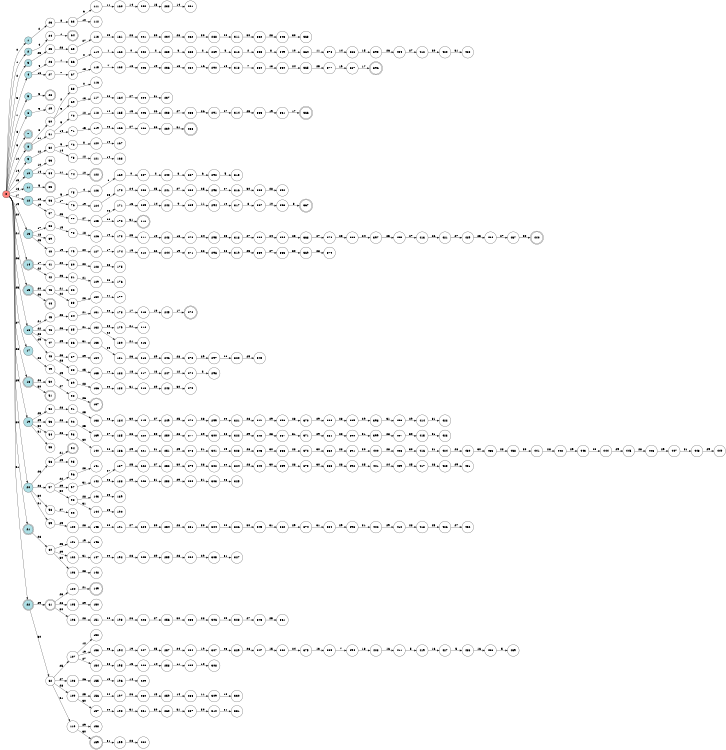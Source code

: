 digraph APTA {
__start0 [label="" shape="none"];

rankdir=LR;
size="8,5";

s0 [style="filled", color="black", fillcolor="#ff817b" shape="circle", label="0"];
s1 [style="filled", color="black", fillcolor="powderblue" shape="circle", label="1"];
s2 [style="filled", color="black", fillcolor="powderblue" shape="circle", label="2"];
s3 [style="filled", color="black", fillcolor="powderblue" shape="circle", label="3"];
s4 [style="filled", color="black", fillcolor="powderblue" shape="circle", label="4"];
s5 [style="filled", color="black", fillcolor="powderblue" shape="circle", label="5"];
s6 [style="filled", color="black", fillcolor="powderblue" shape="circle", label="6"];
s7 [style="rounded,filled", color="black", fillcolor="powderblue" shape="doublecircle", label="7"];
s8 [style="rounded,filled", color="black", fillcolor="powderblue" shape="doublecircle", label="8"];
s9 [style="filled", color="black", fillcolor="powderblue" shape="circle", label="9"];
s10 [style="filled", color="black", fillcolor="powderblue" shape="circle", label="10"];
s11 [style="filled", color="black", fillcolor="powderblue" shape="circle", label="11"];
s12 [style="filled", color="black", fillcolor="powderblue" shape="circle", label="12"];
s13 [style="filled", color="black", fillcolor="powderblue" shape="circle", label="13"];
s14 [style="rounded,filled", color="black", fillcolor="powderblue" shape="doublecircle", label="14"];
s15 [style="rounded,filled", color="black", fillcolor="powderblue" shape="doublecircle", label="15"];
s16 [style="filled", color="black", fillcolor="powderblue" shape="circle", label="16"];
s17 [style="filled", color="black", fillcolor="powderblue" shape="circle", label="17"];
s18 [style="rounded,filled", color="black", fillcolor="powderblue" shape="doublecircle", label="18"];
s19 [style="filled", color="black", fillcolor="powderblue" shape="circle", label="19"];
s20 [style="filled", color="black", fillcolor="powderblue" shape="circle", label="20"];
s21 [style="rounded,filled", color="black", fillcolor="powderblue" shape="doublecircle", label="21"];
s22 [style="rounded,filled", color="black", fillcolor="powderblue" shape="doublecircle", label="22"];
s23 [style="filled", color="black", fillcolor="white" shape="circle", label="23"];
s24 [style="filled", color="black", fillcolor="white" shape="circle", label="24"];
s25 [style="filled", color="black", fillcolor="white" shape="circle", label="25"];
s26 [style="filled", color="black", fillcolor="white" shape="circle", label="26"];
s27 [style="filled", color="black", fillcolor="white" shape="circle", label="27"];
s28 [style="rounded,filled", color="black", fillcolor="white" shape="doublecircle", label="28"];
s29 [style="filled", color="black", fillcolor="white" shape="circle", label="29"];
s30 [style="filled", color="black", fillcolor="white" shape="circle", label="30"];
s31 [style="filled", color="black", fillcolor="white" shape="circle", label="31"];
s32 [style="filled", color="black", fillcolor="white" shape="circle", label="32"];
s33 [style="filled", color="black", fillcolor="white" shape="circle", label="33"];
s34 [style="filled", color="black", fillcolor="white" shape="circle", label="34"];
s35 [style="rounded,filled", color="black", fillcolor="white" shape="doublecircle", label="35"];
s36 [style="filled", color="black", fillcolor="white" shape="circle", label="36"];
s37 [style="filled", color="black", fillcolor="white" shape="circle", label="37"];
s38 [style="filled", color="black", fillcolor="white" shape="circle", label="38"];
s39 [style="filled", color="black", fillcolor="white" shape="circle", label="39"];
s40 [style="filled", color="black", fillcolor="white" shape="circle", label="40"];
s41 [style="filled", color="black", fillcolor="white" shape="circle", label="41"];
s42 [style="filled", color="black", fillcolor="white" shape="circle", label="42"];
s43 [style="filled", color="black", fillcolor="white" shape="circle", label="43"];
s44 [style="rounded,filled", color="black", fillcolor="white" shape="doublecircle", label="44"];
s45 [style="filled", color="black", fillcolor="white" shape="circle", label="45"];
s46 [style="filled", color="black", fillcolor="white" shape="circle", label="46"];
s47 [style="filled", color="black", fillcolor="white" shape="circle", label="47"];
s48 [style="filled", color="black", fillcolor="white" shape="circle", label="48"];
s49 [style="filled", color="black", fillcolor="white" shape="circle", label="49"];
s50 [style="filled", color="black", fillcolor="white" shape="circle", label="50"];
s51 [style="rounded,filled", color="black", fillcolor="white" shape="doublecircle", label="51"];
s52 [style="filled", color="black", fillcolor="white" shape="circle", label="52"];
s53 [style="filled", color="black", fillcolor="white" shape="circle", label="53"];
s54 [style="filled", color="black", fillcolor="white" shape="circle", label="54"];
s55 [style="filled", color="black", fillcolor="white" shape="circle", label="55"];
s56 [style="filled", color="black", fillcolor="white" shape="circle", label="56"];
s57 [style="filled", color="black", fillcolor="white" shape="circle", label="57"];
s58 [style="filled", color="black", fillcolor="white" shape="circle", label="58"];
s59 [style="filled", color="black", fillcolor="white" shape="circle", label="59"];
s60 [style="filled", color="black", fillcolor="white" shape="circle", label="60"];
s61 [style="rounded,filled", color="black", fillcolor="white" shape="doublecircle", label="61"];
s62 [style="filled", color="black", fillcolor="white" shape="circle", label="62"];
s63 [style="filled", color="black", fillcolor="white" shape="circle", label="63"];
s64 [style="rounded,filled", color="black", fillcolor="white" shape="doublecircle", label="64"];
s65 [style="filled", color="black", fillcolor="white" shape="circle", label="65"];
s66 [style="filled", color="black", fillcolor="white" shape="circle", label="66"];
s67 [style="filled", color="black", fillcolor="white" shape="circle", label="67"];
s68 [style="filled", color="black", fillcolor="white" shape="circle", label="68"];
s69 [style="filled", color="black", fillcolor="white" shape="circle", label="69"];
s70 [style="filled", color="black", fillcolor="white" shape="circle", label="70"];
s71 [style="filled", color="black", fillcolor="white" shape="circle", label="71"];
s72 [style="filled", color="black", fillcolor="white" shape="circle", label="72"];
s73 [style="filled", color="black", fillcolor="white" shape="circle", label="73"];
s74 [style="filled", color="black", fillcolor="white" shape="circle", label="74"];
s75 [style="filled", color="black", fillcolor="white" shape="circle", label="75"];
s76 [style="filled", color="black", fillcolor="white" shape="circle", label="76"];
s77 [style="filled", color="black", fillcolor="white" shape="circle", label="77"];
s78 [style="filled", color="black", fillcolor="white" shape="circle", label="78"];
s79 [style="filled", color="black", fillcolor="white" shape="circle", label="79"];
s80 [style="filled", color="black", fillcolor="white" shape="circle", label="80"];
s81 [style="filled", color="black", fillcolor="white" shape="circle", label="81"];
s82 [style="filled", color="black", fillcolor="white" shape="circle", label="82"];
s83 [style="filled", color="black", fillcolor="white" shape="circle", label="83"];
s84 [style="filled", color="black", fillcolor="white" shape="circle", label="84"];
s85 [style="filled", color="black", fillcolor="white" shape="circle", label="85"];
s86 [style="filled", color="black", fillcolor="white" shape="circle", label="86"];
s87 [style="filled", color="black", fillcolor="white" shape="circle", label="87"];
s88 [style="filled", color="black", fillcolor="white" shape="circle", label="88"];
s89 [style="filled", color="black", fillcolor="white" shape="circle", label="89"];
s90 [style="filled", color="black", fillcolor="white" shape="circle", label="90"];
s91 [style="filled", color="black", fillcolor="white" shape="circle", label="91"];
s92 [style="filled", color="black", fillcolor="white" shape="circle", label="92"];
s93 [style="filled", color="black", fillcolor="white" shape="circle", label="93"];
s94 [style="rounded,filled", color="black", fillcolor="white" shape="doublecircle", label="94"];
s95 [style="filled", color="black", fillcolor="white" shape="circle", label="95"];
s96 [style="filled", color="black", fillcolor="white" shape="circle", label="96"];
s97 [style="filled", color="black", fillcolor="white" shape="circle", label="97"];
s98 [style="filled", color="black", fillcolor="white" shape="circle", label="98"];
s99 [style="filled", color="black", fillcolor="white" shape="circle", label="99"];
s100 [style="filled", color="black", fillcolor="white" shape="circle", label="100"];
s101 [style="filled", color="black", fillcolor="white" shape="circle", label="101"];
s102 [style="filled", color="black", fillcolor="white" shape="circle", label="102"];
s103 [style="filled", color="black", fillcolor="white" shape="circle", label="103"];
s104 [style="filled", color="black", fillcolor="white" shape="circle", label="104"];
s105 [style="filled", color="black", fillcolor="white" shape="circle", label="105"];
s106 [style="filled", color="black", fillcolor="white" shape="circle", label="106"];
s107 [style="filled", color="black", fillcolor="white" shape="circle", label="107"];
s108 [style="filled", color="black", fillcolor="white" shape="circle", label="108"];
s109 [style="filled", color="black", fillcolor="white" shape="circle", label="109"];
s110 [style="filled", color="black", fillcolor="white" shape="circle", label="110"];
s111 [style="filled", color="black", fillcolor="white" shape="circle", label="111"];
s112 [style="filled", color="black", fillcolor="white" shape="circle", label="112"];
s113 [style="filled", color="black", fillcolor="white" shape="circle", label="113"];
s114 [style="filled", color="black", fillcolor="white" shape="circle", label="114"];
s115 [style="filled", color="black", fillcolor="white" shape="circle", label="115"];
s116 [style="filled", color="black", fillcolor="white" shape="circle", label="116"];
s117 [style="filled", color="black", fillcolor="white" shape="circle", label="117"];
s118 [style="filled", color="black", fillcolor="white" shape="circle", label="118"];
s119 [style="filled", color="black", fillcolor="white" shape="circle", label="119"];
s120 [style="filled", color="black", fillcolor="white" shape="circle", label="120"];
s121 [style="filled", color="black", fillcolor="white" shape="circle", label="121"];
s122 [style="rounded,filled", color="black", fillcolor="white" shape="doublecircle", label="122"];
s123 [style="filled", color="black", fillcolor="white" shape="circle", label="123"];
s124 [style="filled", color="black", fillcolor="white" shape="circle", label="124"];
s125 [style="filled", color="black", fillcolor="white" shape="circle", label="125"];
s126 [style="filled", color="black", fillcolor="white" shape="circle", label="126"];
s127 [style="filled", color="black", fillcolor="white" shape="circle", label="127"];
s128 [style="filled", color="black", fillcolor="white" shape="circle", label="128"];
s129 [style="filled", color="black", fillcolor="white" shape="circle", label="129"];
s130 [style="filled", color="black", fillcolor="white" shape="circle", label="130"];
s131 [style="filled", color="black", fillcolor="white" shape="circle", label="131"];
s132 [style="filled", color="black", fillcolor="white" shape="circle", label="132"];
s133 [style="filled", color="black", fillcolor="white" shape="circle", label="133"];
s134 [style="filled", color="black", fillcolor="white" shape="circle", label="134"];
s135 [style="filled", color="black", fillcolor="white" shape="circle", label="135"];
s136 [style="filled", color="black", fillcolor="white" shape="circle", label="136"];
s137 [style="rounded,filled", color="black", fillcolor="white" shape="doublecircle", label="137"];
s138 [style="filled", color="black", fillcolor="white" shape="circle", label="138"];
s139 [style="filled", color="black", fillcolor="white" shape="circle", label="139"];
s140 [style="filled", color="black", fillcolor="white" shape="circle", label="140"];
s141 [style="filled", color="black", fillcolor="white" shape="circle", label="141"];
s142 [style="filled", color="black", fillcolor="white" shape="circle", label="142"];
s143 [style="filled", color="black", fillcolor="white" shape="circle", label="143"];
s144 [style="filled", color="black", fillcolor="white" shape="circle", label="144"];
s145 [style="filled", color="black", fillcolor="white" shape="circle", label="145"];
s146 [style="filled", color="black", fillcolor="white" shape="circle", label="146"];
s147 [style="filled", color="black", fillcolor="white" shape="circle", label="147"];
s148 [style="filled", color="black", fillcolor="white" shape="circle", label="148"];
s149 [style="rounded,filled", color="black", fillcolor="white" shape="doublecircle", label="149"];
s150 [style="filled", color="black", fillcolor="white" shape="circle", label="150"];
s151 [style="filled", color="black", fillcolor="white" shape="circle", label="151"];
s152 [style="filled", color="black", fillcolor="white" shape="circle", label="152"];
s153 [style="filled", color="black", fillcolor="white" shape="circle", label="153"];
s154 [style="filled", color="black", fillcolor="white" shape="circle", label="154"];
s155 [style="filled", color="black", fillcolor="white" shape="circle", label="155"];
s156 [style="filled", color="black", fillcolor="white" shape="circle", label="156"];
s157 [style="filled", color="black", fillcolor="white" shape="circle", label="157"];
s158 [style="filled", color="black", fillcolor="white" shape="circle", label="158"];
s159 [style="rounded,filled", color="black", fillcolor="white" shape="doublecircle", label="159"];
s160 [style="filled", color="black", fillcolor="white" shape="circle", label="160"];
s161 [style="filled", color="black", fillcolor="white" shape="circle", label="161"];
s162 [style="filled", color="black", fillcolor="white" shape="circle", label="162"];
s163 [style="filled", color="black", fillcolor="white" shape="circle", label="163"];
s164 [style="filled", color="black", fillcolor="white" shape="circle", label="164"];
s165 [style="filled", color="black", fillcolor="white" shape="circle", label="165"];
s166 [style="filled", color="black", fillcolor="white" shape="circle", label="166"];
s167 [style="filled", color="black", fillcolor="white" shape="circle", label="167"];
s168 [style="filled", color="black", fillcolor="white" shape="circle", label="168"];
s169 [style="filled", color="black", fillcolor="white" shape="circle", label="169"];
s170 [style="filled", color="black", fillcolor="white" shape="circle", label="170"];
s171 [style="filled", color="black", fillcolor="white" shape="circle", label="171"];
s172 [style="filled", color="black", fillcolor="white" shape="circle", label="172"];
s173 [style="filled", color="black", fillcolor="white" shape="circle", label="173"];
s174 [style="filled", color="black", fillcolor="white" shape="circle", label="174"];
s175 [style="filled", color="black", fillcolor="white" shape="circle", label="175"];
s176 [style="filled", color="black", fillcolor="white" shape="circle", label="176"];
s177 [style="filled", color="black", fillcolor="white" shape="circle", label="177"];
s178 [style="filled", color="black", fillcolor="white" shape="circle", label="178"];
s179 [style="filled", color="black", fillcolor="white" shape="circle", label="179"];
s180 [style="filled", color="black", fillcolor="white" shape="circle", label="180"];
s181 [style="filled", color="black", fillcolor="white" shape="circle", label="181"];
s182 [style="filled", color="black", fillcolor="white" shape="circle", label="182"];
s183 [style="filled", color="black", fillcolor="white" shape="circle", label="183"];
s184 [style="filled", color="black", fillcolor="white" shape="circle", label="184"];
s185 [style="filled", color="black", fillcolor="white" shape="circle", label="185"];
s186 [style="filled", color="black", fillcolor="white" shape="circle", label="186"];
s187 [style="filled", color="black", fillcolor="white" shape="circle", label="187"];
s188 [style="filled", color="black", fillcolor="white" shape="circle", label="188"];
s189 [style="filled", color="black", fillcolor="white" shape="circle", label="189"];
s190 [style="filled", color="black", fillcolor="white" shape="circle", label="190"];
s191 [style="filled", color="black", fillcolor="white" shape="circle", label="191"];
s192 [style="filled", color="black", fillcolor="white" shape="circle", label="192"];
s193 [style="filled", color="black", fillcolor="white" shape="circle", label="193"];
s194 [style="filled", color="black", fillcolor="white" shape="circle", label="194"];
s195 [style="filled", color="black", fillcolor="white" shape="circle", label="195"];
s196 [style="filled", color="black", fillcolor="white" shape="circle", label="196"];
s197 [style="filled", color="black", fillcolor="white" shape="circle", label="197"];
s198 [style="filled", color="black", fillcolor="white" shape="circle", label="198"];
s199 [style="filled", color="black", fillcolor="white" shape="circle", label="199"];
s200 [style="filled", color="black", fillcolor="white" shape="circle", label="200"];
s201 [style="filled", color="black", fillcolor="white" shape="circle", label="201"];
s202 [style="filled", color="black", fillcolor="white" shape="circle", label="202"];
s203 [style="filled", color="black", fillcolor="white" shape="circle", label="203"];
s204 [style="filled", color="black", fillcolor="white" shape="circle", label="204"];
s205 [style="filled", color="black", fillcolor="white" shape="circle", label="205"];
s206 [style="filled", color="black", fillcolor="white" shape="circle", label="206"];
s207 [style="filled", color="black", fillcolor="white" shape="circle", label="207"];
s208 [style="filled", color="black", fillcolor="white" shape="circle", label="208"];
s209 [style="filled", color="black", fillcolor="white" shape="circle", label="209"];
s210 [style="rounded,filled", color="black", fillcolor="white" shape="doublecircle", label="210"];
s211 [style="filled", color="black", fillcolor="white" shape="circle", label="211"];
s212 [style="filled", color="black", fillcolor="white" shape="circle", label="212"];
s213 [style="filled", color="black", fillcolor="white" shape="circle", label="213"];
s214 [style="filled", color="black", fillcolor="white" shape="circle", label="214"];
s215 [style="filled", color="black", fillcolor="white" shape="circle", label="215"];
s216 [style="filled", color="black", fillcolor="white" shape="circle", label="216"];
s217 [style="filled", color="black", fillcolor="white" shape="circle", label="217"];
s218 [style="filled", color="black", fillcolor="white" shape="circle", label="218"];
s219 [style="filled", color="black", fillcolor="white" shape="circle", label="219"];
s220 [style="filled", color="black", fillcolor="white" shape="circle", label="220"];
s221 [style="filled", color="black", fillcolor="white" shape="circle", label="221"];
s222 [style="filled", color="black", fillcolor="white" shape="circle", label="222"];
s223 [style="filled", color="black", fillcolor="white" shape="circle", label="223"];
s224 [style="filled", color="black", fillcolor="white" shape="circle", label="224"];
s225 [style="filled", color="black", fillcolor="white" shape="circle", label="225"];
s226 [style="filled", color="black", fillcolor="white" shape="circle", label="226"];
s227 [style="filled", color="black", fillcolor="white" shape="circle", label="227"];
s228 [style="filled", color="black", fillcolor="white" shape="circle", label="228"];
s229 [style="filled", color="black", fillcolor="white" shape="circle", label="229"];
s230 [style="filled", color="black", fillcolor="white" shape="circle", label="230"];
s231 [style="filled", color="black", fillcolor="white" shape="circle", label="231"];
s232 [style="filled", color="black", fillcolor="white" shape="circle", label="232"];
s233 [style="filled", color="black", fillcolor="white" shape="circle", label="233"];
s234 [style="filled", color="black", fillcolor="white" shape="circle", label="234"];
s235 [style="filled", color="black", fillcolor="white" shape="circle", label="235"];
s236 [style="filled", color="black", fillcolor="white" shape="circle", label="236"];
s237 [style="filled", color="black", fillcolor="white" shape="circle", label="237"];
s238 [style="filled", color="black", fillcolor="white" shape="circle", label="238"];
s239 [style="filled", color="black", fillcolor="white" shape="circle", label="239"];
s240 [style="filled", color="black", fillcolor="white" shape="circle", label="240"];
s241 [style="filled", color="black", fillcolor="white" shape="circle", label="241"];
s242 [style="filled", color="black", fillcolor="white" shape="circle", label="242"];
s243 [style="filled", color="black", fillcolor="white" shape="circle", label="243"];
s244 [style="filled", color="black", fillcolor="white" shape="circle", label="244"];
s245 [style="filled", color="black", fillcolor="white" shape="circle", label="245"];
s246 [style="filled", color="black", fillcolor="white" shape="circle", label="246"];
s247 [style="filled", color="black", fillcolor="white" shape="circle", label="247"];
s248 [style="filled", color="black", fillcolor="white" shape="circle", label="248"];
s249 [style="filled", color="black", fillcolor="white" shape="circle", label="249"];
s250 [style="filled", color="black", fillcolor="white" shape="circle", label="250"];
s251 [style="filled", color="black", fillcolor="white" shape="circle", label="251"];
s252 [style="filled", color="black", fillcolor="white" shape="circle", label="252"];
s253 [style="filled", color="black", fillcolor="white" shape="circle", label="253"];
s254 [style="filled", color="black", fillcolor="white" shape="circle", label="254"];
s255 [style="filled", color="black", fillcolor="white" shape="circle", label="255"];
s256 [style="filled", color="black", fillcolor="white" shape="circle", label="256"];
s257 [style="filled", color="black", fillcolor="white" shape="circle", label="257"];
s258 [style="filled", color="black", fillcolor="white" shape="circle", label="258"];
s259 [style="filled", color="black", fillcolor="white" shape="circle", label="259"];
s260 [style="filled", color="black", fillcolor="white" shape="circle", label="260"];
s261 [style="filled", color="black", fillcolor="white" shape="circle", label="261"];
s262 [style="filled", color="black", fillcolor="white" shape="circle", label="262"];
s263 [style="filled", color="black", fillcolor="white" shape="circle", label="263"];
s264 [style="filled", color="black", fillcolor="white" shape="circle", label="264"];
s265 [style="filled", color="black", fillcolor="white" shape="circle", label="265"];
s266 [style="rounded,filled", color="black", fillcolor="white" shape="doublecircle", label="266"];
s267 [style="filled", color="black", fillcolor="white" shape="circle", label="267"];
s268 [style="filled", color="black", fillcolor="white" shape="circle", label="268"];
s269 [style="filled", color="black", fillcolor="white" shape="circle", label="269"];
s270 [style="filled", color="black", fillcolor="white" shape="circle", label="270"];
s271 [style="filled", color="black", fillcolor="white" shape="circle", label="271"];
s272 [style="rounded,filled", color="black", fillcolor="white" shape="doublecircle", label="272"];
s273 [style="filled", color="black", fillcolor="white" shape="circle", label="273"];
s274 [style="filled", color="black", fillcolor="white" shape="circle", label="274"];
s275 [style="filled", color="black", fillcolor="white" shape="circle", label="275"];
s276 [style="filled", color="black", fillcolor="white" shape="circle", label="276"];
s277 [style="filled", color="black", fillcolor="white" shape="circle", label="277"];
s278 [style="filled", color="black", fillcolor="white" shape="circle", label="278"];
s279 [style="filled", color="black", fillcolor="white" shape="circle", label="279"];
s280 [style="filled", color="black", fillcolor="white" shape="circle", label="280"];
s281 [style="filled", color="black", fillcolor="white" shape="circle", label="281"];
s282 [style="filled", color="black", fillcolor="white" shape="circle", label="282"];
s283 [style="filled", color="black", fillcolor="white" shape="circle", label="283"];
s284 [style="filled", color="black", fillcolor="white" shape="circle", label="284"];
s285 [style="filled", color="black", fillcolor="white" shape="circle", label="285"];
s286 [style="filled", color="black", fillcolor="white" shape="circle", label="286"];
s287 [style="filled", color="black", fillcolor="white" shape="circle", label="287"];
s288 [style="filled", color="black", fillcolor="white" shape="circle", label="288"];
s289 [style="filled", color="black", fillcolor="white" shape="circle", label="289"];
s290 [style="filled", color="black", fillcolor="white" shape="circle", label="290"];
s291 [style="filled", color="black", fillcolor="white" shape="circle", label="291"];
s292 [style="filled", color="black", fillcolor="white" shape="circle", label="292"];
s293 [style="filled", color="black", fillcolor="white" shape="circle", label="293"];
s294 [style="filled", color="black", fillcolor="white" shape="circle", label="294"];
s295 [style="filled", color="black", fillcolor="white" shape="circle", label="295"];
s296 [style="filled", color="black", fillcolor="white" shape="circle", label="296"];
s297 [style="filled", color="black", fillcolor="white" shape="circle", label="297"];
s298 [style="filled", color="black", fillcolor="white" shape="circle", label="298"];
s299 [style="filled", color="black", fillcolor="white" shape="circle", label="299"];
s300 [style="filled", color="black", fillcolor="white" shape="circle", label="300"];
s301 [style="filled", color="black", fillcolor="white" shape="circle", label="301"];
s302 [style="filled", color="black", fillcolor="white" shape="circle", label="302"];
s303 [style="filled", color="black", fillcolor="white" shape="circle", label="303"];
s304 [style="filled", color="black", fillcolor="white" shape="circle", label="304"];
s305 [style="filled", color="black", fillcolor="white" shape="circle", label="305"];
s306 [style="filled", color="black", fillcolor="white" shape="circle", label="306"];
s307 [style="filled", color="black", fillcolor="white" shape="circle", label="307"];
s308 [style="filled", color="black", fillcolor="white" shape="circle", label="308"];
s309 [style="filled", color="black", fillcolor="white" shape="circle", label="309"];
s310 [style="filled", color="black", fillcolor="white" shape="circle", label="310"];
s311 [style="filled", color="black", fillcolor="white" shape="circle", label="311"];
s312 [style="filled", color="black", fillcolor="white" shape="circle", label="312"];
s313 [style="filled", color="black", fillcolor="white" shape="circle", label="313"];
s314 [style="filled", color="black", fillcolor="white" shape="circle", label="314"];
s315 [style="filled", color="black", fillcolor="white" shape="circle", label="315"];
s316 [style="filled", color="black", fillcolor="white" shape="circle", label="316"];
s317 [style="filled", color="black", fillcolor="white" shape="circle", label="317"];
s318 [style="filled", color="black", fillcolor="white" shape="circle", label="318"];
s319 [style="filled", color="black", fillcolor="white" shape="circle", label="319"];
s320 [style="filled", color="black", fillcolor="white" shape="circle", label="320"];
s321 [style="filled", color="black", fillcolor="white" shape="circle", label="321"];
s322 [style="filled", color="black", fillcolor="white" shape="circle", label="322"];
s323 [style="filled", color="black", fillcolor="white" shape="circle", label="323"];
s324 [style="filled", color="black", fillcolor="white" shape="circle", label="324"];
s325 [style="filled", color="black", fillcolor="white" shape="circle", label="325"];
s326 [style="filled", color="black", fillcolor="white" shape="circle", label="326"];
s327 [style="filled", color="black", fillcolor="white" shape="circle", label="327"];
s328 [style="filled", color="black", fillcolor="white" shape="circle", label="328"];
s329 [style="filled", color="black", fillcolor="white" shape="circle", label="329"];
s330 [style="filled", color="black", fillcolor="white" shape="circle", label="330"];
s331 [style="filled", color="black", fillcolor="white" shape="circle", label="331"];
s332 [style="filled", color="black", fillcolor="white" shape="circle", label="332"];
s333 [style="filled", color="black", fillcolor="white" shape="circle", label="333"];
s334 [style="filled", color="black", fillcolor="white" shape="circle", label="334"];
s335 [style="filled", color="black", fillcolor="white" shape="circle", label="335"];
s336 [style="filled", color="black", fillcolor="white" shape="circle", label="336"];
s337 [style="filled", color="black", fillcolor="white" shape="circle", label="337"];
s338 [style="filled", color="black", fillcolor="white" shape="circle", label="338"];
s339 [style="filled", color="black", fillcolor="white" shape="circle", label="339"];
s340 [style="filled", color="black", fillcolor="white" shape="circle", label="340"];
s341 [style="filled", color="black", fillcolor="white" shape="circle", label="341"];
s342 [style="filled", color="black", fillcolor="white" shape="circle", label="342"];
s343 [style="filled", color="black", fillcolor="white" shape="circle", label="343"];
s344 [style="filled", color="black", fillcolor="white" shape="circle", label="344"];
s345 [style="filled", color="black", fillcolor="white" shape="circle", label="345"];
s346 [style="filled", color="black", fillcolor="white" shape="circle", label="346"];
s347 [style="filled", color="black", fillcolor="white" shape="circle", label="347"];
s348 [style="filled", color="black", fillcolor="white" shape="circle", label="348"];
s349 [style="filled", color="black", fillcolor="white" shape="circle", label="349"];
s350 [style="filled", color="black", fillcolor="white" shape="circle", label="350"];
s351 [style="filled", color="black", fillcolor="white" shape="circle", label="351"];
s352 [style="filled", color="black", fillcolor="white" shape="circle", label="352"];
s353 [style="filled", color="black", fillcolor="white" shape="circle", label="353"];
s354 [style="filled", color="black", fillcolor="white" shape="circle", label="354"];
s355 [style="filled", color="black", fillcolor="white" shape="circle", label="355"];
s356 [style="filled", color="black", fillcolor="white" shape="circle", label="356"];
s357 [style="filled", color="black", fillcolor="white" shape="circle", label="357"];
s358 [style="filled", color="black", fillcolor="white" shape="circle", label="358"];
s359 [style="filled", color="black", fillcolor="white" shape="circle", label="359"];
s360 [style="filled", color="black", fillcolor="white" shape="circle", label="360"];
s361 [style="filled", color="black", fillcolor="white" shape="circle", label="361"];
s362 [style="filled", color="black", fillcolor="white" shape="circle", label="362"];
s363 [style="filled", color="black", fillcolor="white" shape="circle", label="363"];
s364 [style="filled", color="black", fillcolor="white" shape="circle", label="364"];
s365 [style="filled", color="black", fillcolor="white" shape="circle", label="365"];
s366 [style="rounded,filled", color="black", fillcolor="white" shape="doublecircle", label="366"];
s367 [style="rounded,filled", color="black", fillcolor="white" shape="doublecircle", label="367"];
s368 [style="filled", color="black", fillcolor="white" shape="circle", label="368"];
s369 [style="filled", color="black", fillcolor="white" shape="circle", label="369"];
s370 [style="filled", color="black", fillcolor="white" shape="circle", label="370"];
s371 [style="filled", color="black", fillcolor="white" shape="circle", label="371"];
s372 [style="filled", color="black", fillcolor="white" shape="circle", label="372"];
s373 [style="filled", color="black", fillcolor="white" shape="circle", label="373"];
s374 [style="filled", color="black", fillcolor="white" shape="circle", label="374"];
s375 [style="filled", color="black", fillcolor="white" shape="circle", label="375"];
s376 [style="filled", color="black", fillcolor="white" shape="circle", label="376"];
s377 [style="filled", color="black", fillcolor="white" shape="circle", label="377"];
s378 [style="filled", color="black", fillcolor="white" shape="circle", label="378"];
s379 [style="filled", color="black", fillcolor="white" shape="circle", label="379"];
s380 [style="filled", color="black", fillcolor="white" shape="circle", label="380"];
s381 [style="filled", color="black", fillcolor="white" shape="circle", label="381"];
s382 [style="filled", color="black", fillcolor="white" shape="circle", label="382"];
s383 [style="filled", color="black", fillcolor="white" shape="circle", label="383"];
s384 [style="filled", color="black", fillcolor="white" shape="circle", label="384"];
s385 [style="filled", color="black", fillcolor="white" shape="circle", label="385"];
s386 [style="filled", color="black", fillcolor="white" shape="circle", label="386"];
s387 [style="filled", color="black", fillcolor="white" shape="circle", label="387"];
s388 [style="filled", color="black", fillcolor="white" shape="circle", label="388"];
s389 [style="filled", color="black", fillcolor="white" shape="circle", label="389"];
s390 [style="filled", color="black", fillcolor="white" shape="circle", label="390"];
s391 [style="filled", color="black", fillcolor="white" shape="circle", label="391"];
s392 [style="filled", color="black", fillcolor="white" shape="circle", label="392"];
s393 [style="filled", color="black", fillcolor="white" shape="circle", label="393"];
s394 [style="filled", color="black", fillcolor="white" shape="circle", label="394"];
s395 [style="filled", color="black", fillcolor="white" shape="circle", label="395"];
s396 [style="rounded,filled", color="black", fillcolor="white" shape="doublecircle", label="396"];
s397 [style="filled", color="black", fillcolor="white" shape="circle", label="397"];
s398 [style="filled", color="black", fillcolor="white" shape="circle", label="398"];
s399 [style="filled", color="black", fillcolor="white" shape="circle", label="399"];
s400 [style="filled", color="black", fillcolor="white" shape="circle", label="400"];
s401 [style="filled", color="black", fillcolor="white" shape="circle", label="401"];
s402 [style="filled", color="black", fillcolor="white" shape="circle", label="402"];
s403 [style="filled", color="black", fillcolor="white" shape="circle", label="403"];
s404 [style="filled", color="black", fillcolor="white" shape="circle", label="404"];
s405 [style="filled", color="black", fillcolor="white" shape="circle", label="405"];
s406 [style="filled", color="black", fillcolor="white" shape="circle", label="406"];
s407 [style="filled", color="black", fillcolor="white" shape="circle", label="407"];
s408 [style="filled", color="black", fillcolor="white" shape="circle", label="408"];
s409 [style="filled", color="black", fillcolor="white" shape="circle", label="409"];
s410 [style="filled", color="black", fillcolor="white" shape="circle", label="410"];
s411 [style="filled", color="black", fillcolor="white" shape="circle", label="411"];
s412 [style="filled", color="black", fillcolor="white" shape="circle", label="412"];
s413 [style="filled", color="black", fillcolor="white" shape="circle", label="413"];
s414 [style="filled", color="black", fillcolor="white" shape="circle", label="414"];
s415 [style="filled", color="black", fillcolor="white" shape="circle", label="415"];
s416 [style="filled", color="black", fillcolor="white" shape="circle", label="416"];
s417 [style="filled", color="black", fillcolor="white" shape="circle", label="417"];
s418 [style="filled", color="black", fillcolor="white" shape="circle", label="418"];
s419 [style="filled", color="black", fillcolor="white" shape="circle", label="419"];
s420 [style="filled", color="black", fillcolor="white" shape="circle", label="420"];
s421 [style="filled", color="black", fillcolor="white" shape="circle", label="421"];
s422 [style="filled", color="black", fillcolor="white" shape="circle", label="422"];
s423 [style="filled", color="black", fillcolor="white" shape="circle", label="423"];
s424 [style="filled", color="black", fillcolor="white" shape="circle", label="424"];
s425 [style="filled", color="black", fillcolor="white" shape="circle", label="425"];
s426 [style="filled", color="black", fillcolor="white" shape="circle", label="426"];
s427 [style="filled", color="black", fillcolor="white" shape="circle", label="427"];
s428 [style="filled", color="black", fillcolor="white" shape="circle", label="428"];
s429 [style="filled", color="black", fillcolor="white" shape="circle", label="429"];
s430 [style="filled", color="black", fillcolor="white" shape="circle", label="430"];
s431 [style="filled", color="black", fillcolor="white" shape="circle", label="431"];
s432 [style="filled", color="black", fillcolor="white" shape="circle", label="432"];
s433 [style="filled", color="black", fillcolor="white" shape="circle", label="433"];
s434 [style="filled", color="black", fillcolor="white" shape="circle", label="434"];
s435 [style="filled", color="black", fillcolor="white" shape="circle", label="435"];
s436 [style="filled", color="black", fillcolor="white" shape="circle", label="436"];
s437 [style="filled", color="black", fillcolor="white" shape="circle", label="437"];
s438 [style="filled", color="black", fillcolor="white" shape="circle", label="438"];
s439 [style="filled", color="black", fillcolor="white" shape="circle", label="439"];
s440 [style="rounded,filled", color="black", fillcolor="white" shape="doublecircle", label="440"];
s441 [style="filled", color="black", fillcolor="white" shape="circle", label="441"];
s442 [style="filled", color="black", fillcolor="white" shape="circle", label="442"];
s443 [style="filled", color="black", fillcolor="white" shape="circle", label="443"];
s444 [style="filled", color="black", fillcolor="white" shape="circle", label="444"];
s445 [style="filled", color="black", fillcolor="white" shape="circle", label="445"];
s446 [style="filled", color="black", fillcolor="white" shape="circle", label="446"];
s447 [style="filled", color="black", fillcolor="white" shape="circle", label="447"];
s448 [style="filled", color="black", fillcolor="white" shape="circle", label="448"];
s449 [style="filled", color="black", fillcolor="white" shape="circle", label="449"];
s0 -> s1 [label="0"];
s0 -> s2 [label="1"];
s0 -> s3 [label="2"];
s0 -> s4 [label="5"];
s0 -> s5 [label="7"];
s0 -> s6 [label="8"];
s0 -> s7 [label="9"];
s0 -> s8 [label="10"];
s0 -> s9 [label="14"];
s0 -> s10 [label="15"];
s0 -> s11 [label="16"];
s0 -> s12 [label="17"];
s0 -> s13 [label="19"];
s0 -> s14 [label="20"];
s0 -> s15 [label="21"];
s0 -> s16 [label="23"];
s0 -> s17 [label="25"];
s0 -> s18 [label="27"];
s0 -> s19 [label="28"];
s0 -> s20 [label="29"];
s0 -> s21 [label="30"];
s0 -> s22 [label="31"];
s1 -> s23 [label="2"];
s2 -> s24 [label="4"];
s3 -> s25 [label="25"];
s4 -> s26 [label="4"];
s4 -> s27 [label="16"];
s5 -> s28 [label="5"];
s6 -> s29 [label="9"];
s8 -> s30 [label="8"];
s8 -> s31 [label="11"];
s9 -> s32 [label="12"];
s10 -> s33 [label="10"];
s10 -> s34 [label="14"];
s11 -> s35 [label="5"];
s12 -> s36 [label="16"];
s12 -> s37 [label="19"];
s13 -> s38 [label="17"];
s13 -> s39 [label="18"];
s13 -> s40 [label="25"];
s14 -> s41 [label="17"];
s14 -> s42 [label="22"];
s15 -> s43 [label="20"];
s15 -> s44 [label="23"];
s16 -> s45 [label="21"];
s16 -> s46 [label="22"];
s16 -> s47 [label="28"];
s16 -> s48 [label="29"];
s17 -> s49 [label="28"];
s18 -> s50 [label="26"];
s18 -> s51 [label="30"];
s19 -> s52 [label="25"];
s19 -> s53 [label="29"];
s19 -> s54 [label="30"];
s19 -> s55 [label="31"];
s20 -> s56 [label="23"];
s20 -> s57 [label="28"];
s20 -> s58 [label="30"];
s20 -> s59 [label="31"];
s21 -> s60 [label="28"];
s22 -> s61 [label="29"];
s22 -> s62 [label="30"];
s23 -> s63 [label="8"];
s24 -> s64 [label="1"];
s25 -> s65 [label="28"];
s26 -> s66 [label="1"];
s27 -> s67 [label="7"];
s30 -> s68 [label="2"];
s30 -> s69 [label="9"];
s31 -> s70 [label="9"];
s31 -> s71 [label="14"];
s32 -> s72 [label="9"];
s32 -> s73 [label="14"];
s34 -> s74 [label="11"];
s36 -> s75 [label="5"];
s36 -> s76 [label="17"];
s37 -> s77 [label="25"];
s38 -> s78 [label="19"];
s40 -> s79 [label="19"];
s41 -> s80 [label="20"];
s42 -> s81 [label="23"];
s43 -> s82 [label="21"];
s43 -> s83 [label="22"];
s45 -> s84 [label="23"];
s46 -> s85 [label="23"];
s47 -> s86 [label="29"];
s48 -> s87 [label="23"];
s48 -> s88 [label="28"];
s49 -> s89 [label="29"];
s50 -> s90 [label="27"];
s52 -> s91 [label="28"];
s53 -> s92 [label="28"];
s54 -> s93 [label="28"];
s56 -> s94 [label="21"];
s56 -> s95 [label="29"];
s57 -> s96 [label="22"];
s57 -> s97 [label="29"];
s57 -> s98 [label="30"];
s58 -> s99 [label="27"];
s59 -> s100 [label="29"];
s60 -> s101 [label="25"];
s60 -> s102 [label="29"];
s60 -> s103 [label="30"];
s61 -> s104 [label="23"];
s61 -> s105 [label="28"];
s61 -> s106 [label="30"];
s62 -> s107 [label="25"];
s62 -> s108 [label="27"];
s62 -> s109 [label="28"];
s62 -> s110 [label="31"];
s63 -> s111 [label="9"];
s63 -> s112 [label="10"];
s65 -> s113 [label="27"];
s66 -> s114 [label="0"];
s67 -> s115 [label="18"];
s68 -> s116 [label="0"];
s69 -> s117 [label="13"];
s70 -> s118 [label="12"];
s71 -> s119 [label="15"];
s72 -> s120 [label="8"];
s73 -> s121 [label="12"];
s74 -> s122 [label="10"];
s75 -> s123 [label="4"];
s76 -> s124 [label="19"];
s77 -> s125 [label="27"];
s78 -> s126 [label="18"];
s79 -> s127 [label="20"];
s80 -> s128 [label="22"];
s81 -> s129 [label="21"];
s83 -> s130 [label="23"];
s84 -> s131 [label="21"];
s85 -> s132 [label="21"];
s86 -> s133 [label="31"];
s87 -> s134 [label="29"];
s88 -> s135 [label="25"];
s89 -> s136 [label="28"];
s90 -> s137 [label="26"];
s91 -> s138 [label="25"];
s92 -> s139 [label="25"];
s93 -> s140 [label="30"];
s96 -> s141 [label="23"];
s97 -> s142 [label="31"];
s98 -> s143 [label="28"];
s98 -> s144 [label="31"];
s100 -> s145 [label="28"];
s101 -> s146 [label="19"];
s102 -> s147 [label="31"];
s103 -> s148 [label="28"];
s104 -> s149 [label="21"];
s105 -> s150 [label="29"];
s106 -> s151 [label="28"];
s107 -> s152 [label="12"];
s107 -> s153 [label="19"];
s107 -> s154 [label="27"];
s108 -> s155 [label="26"];
s109 -> s156 [label="25"];
s109 -> s157 [label="30"];
s110 -> s158 [label="29"];
s110 -> s159 [label="30"];
s111 -> s160 [label="11"];
s113 -> s161 [label="25"];
s114 -> s162 [label="1"];
s115 -> s163 [label="7"];
s117 -> s164 [label="26"];
s118 -> s165 [label="14"];
s119 -> s166 [label="26"];
s120 -> s167 [label="10"];
s121 -> s168 [label="14"];
s123 -> s169 [label="1"];
s124 -> s170 [label="25"];
s125 -> s171 [label="26"];
s125 -> s172 [label="30"];
s126 -> s173 [label="19"];
s127 -> s174 [label="17"];
s128 -> s175 [label="23"];
s129 -> s176 [label="23"];
s130 -> s177 [label="21"];
s131 -> s178 [label="20"];
s132 -> s179 [label="20"];
s132 -> s180 [label="22"];
s133 -> s181 [label="29"];
s135 -> s182 [label="19"];
s136 -> s183 [label="29"];
s138 -> s184 [label="28"];
s139 -> s185 [label="27"];
s140 -> s186 [label="28"];
s142 -> s187 [label="27"];
s142 -> s188 [label="28"];
s143 -> s189 [label="29"];
s144 -> s190 [label="29"];
s145 -> s191 [label="30"];
s147 -> s192 [label="29"];
s151 -> s193 [label="30"];
s153 -> s194 [label="25"];
s154 -> s195 [label="26"];
s155 -> s196 [label="15"];
s156 -> s197 [label="24"];
s157 -> s198 [label="29"];
s159 -> s199 [label="31"];
s160 -> s200 [label="14"];
s161 -> s201 [label="28"];
s162 -> s202 [label="0"];
s163 -> s203 [label="18"];
s164 -> s204 [label="27"];
s165 -> s205 [label="15"];
s166 -> s206 [label="27"];
s169 -> s207 [label="0"];
s170 -> s208 [label="24"];
s171 -> s209 [label="15"];
s172 -> s210 [label="31"];
s173 -> s211 [label="25"];
s174 -> s212 [label="19"];
s178 -> s213 [label="17"];
s179 -> s214 [label="21"];
s180 -> s215 [label="21"];
s181 -> s216 [label="23"];
s182 -> s217 [label="18"];
s183 -> s218 [label="31"];
s184 -> s219 [label="30"];
s185 -> s220 [label="28"];
s186 -> s221 [label="29"];
s187 -> s222 [label="25"];
s188 -> s223 [label="29"];
s191 -> s224 [label="27"];
s192 -> s225 [label="28"];
s193 -> s226 [label="26"];
s194 -> s227 [label="19"];
s195 -> s228 [label="15"];
s196 -> s229 [label="14"];
s197 -> s230 [label="26"];
s198 -> s231 [label="31"];
s199 -> s232 [label="28"];
s200 -> s233 [label="15"];
s201 -> s234 [label="30"];
s202 -> s235 [label="2"];
s203 -> s236 [label="19"];
s204 -> s237 [label="31"];
s205 -> s238 [label="26"];
s206 -> s239 [label="30"];
s207 -> s240 [label="2"];
s208 -> s241 [label="25"];
s209 -> s242 [label="14"];
s211 -> s243 [label="19"];
s212 -> s244 [label="22"];
s213 -> s245 [label="19"];
s216 -> s246 [label="29"];
s217 -> s247 [label="13"];
s218 -> s248 [label="29"];
s219 -> s249 [label="27"];
s220 -> s250 [label="30"];
s221 -> s251 [label="31"];
s222 -> s252 [label="27"];
s223 -> s253 [label="31"];
s224 -> s254 [label="30"];
s225 -> s255 [label="29"];
s226 -> s256 [label="27"];
s227 -> s257 [label="25"];
s228 -> s258 [label="14"];
s230 -> s259 [label="15"];
s231 -> s260 [label="30"];
s233 -> s261 [label="14"];
s234 -> s262 [label="28"];
s235 -> s263 [label="3"];
s236 -> s264 [label="18"];
s238 -> s265 [label="27"];
s239 -> s266 [label="31"];
s240 -> s267 [label="3"];
s241 -> s268 [label="27"];
s242 -> s269 [label="9"];
s243 -> s270 [label="18"];
s244 -> s271 [label="19"];
s245 -> s272 [label="17"];
s246 -> s273 [label="28"];
s247 -> s274 [label="12"];
s248 -> s275 [label="30"];
s249 -> s276 [label="25"];
s250 -> s277 [label="28"];
s251 -> s278 [label="29"];
s252 -> s279 [label="30"];
s253 -> s280 [label="29"];
s254 -> s281 [label="28"];
s255 -> s282 [label="28"];
s256 -> s283 [label="30"];
s257 -> s284 [label="24"];
s258 -> s285 [label="11"];
s259 -> s286 [label="14"];
s260 -> s287 [label="31"];
s262 -> s288 [label="30"];
s263 -> s289 [label="2"];
s264 -> s290 [label="16"];
s265 -> s291 [label="26"];
s267 -> s292 [label="6"];
s268 -> s293 [label="25"];
s269 -> s294 [label="11"];
s270 -> s295 [label="24"];
s271 -> s296 [label="22"];
s273 -> s297 [label="29"];
s274 -> s298 [label="3"];
s276 -> s299 [label="28"];
s277 -> s300 [label="29"];
s278 -> s301 [label="31"];
s279 -> s302 [label="28"];
s280 -> s303 [label="31"];
s281 -> s304 [label="30"];
s282 -> s305 [label="29"];
s283 -> s306 [label="28"];
s284 -> s307 [label="19"];
s285 -> s308 [label="10"];
s286 -> s309 [label="11"];
s287 -> s310 [label="30"];
s288 -> s311 [label="28"];
s289 -> s312 [label="3"];
s290 -> s313 [label="18"];
s291 -> s314 [label="27"];
s292 -> s315 [label="5"];
s293 -> s316 [label="27"];
s294 -> s317 [label="10"];
s295 -> s318 [label="25"];
s296 -> s319 [label="28"];
s297 -> s320 [label="28"];
s299 -> s321 [label="29"];
s300 -> s322 [label="28"];
s301 -> s323 [label="29"];
s302 -> s324 [label="30"];
s303 -> s325 [label="28"];
s304 -> s326 [label="28"];
s305 -> s327 [label="31"];
s306 -> s328 [label="25"];
s307 -> s329 [label="25"];
s309 -> s330 [label="10"];
s310 -> s331 [label="31"];
s311 -> s332 [label="30"];
s312 -> s333 [label="2"];
s313 -> s334 [label="7"];
s314 -> s335 [label="25"];
s316 -> s336 [label="30"];
s317 -> s337 [label="8"];
s318 -> s338 [label="27"];
s319 -> s339 [label="25"];
s320 -> s340 [label="29"];
s321 -> s341 [label="28"];
s322 -> s342 [label="29"];
s323 -> s343 [label="28"];
s324 -> s344 [label="28"];
s326 -> s345 [label="30"];
s328 -> s346 [label="27"];
s329 -> s347 [label="26"];
s332 -> s348 [label="28"];
s333 -> s349 [label="8"];
s334 -> s350 [label="13"];
s335 -> s351 [label="19"];
s336 -> s352 [label="28"];
s337 -> s353 [label="10"];
s338 -> s354 [label="24"];
s339 -> s355 [label="27"];
s341 -> s356 [label="29"];
s342 -> s357 [label="28"];
s343 -> s358 [label="30"];
s344 -> s359 [label="30"];
s345 -> s360 [label="31"];
s346 -> s361 [label="25"];
s347 -> s362 [label="15"];
s348 -> s363 [label="30"];
s349 -> s364 [label="10"];
s350 -> s365 [label="24"];
s351 -> s366 [label="17"];
s353 -> s367 [label="8"];
s354 -> s368 [label="25"];
s355 -> s369 [label="30"];
s356 -> s370 [label="28"];
s357 -> s371 [label="31"];
s358 -> s372 [label="28"];
s359 -> s373 [label="28"];
s360 -> s374 [label="29"];
s362 -> s375 [label="24"];
s364 -> s376 [label="11"];
s365 -> s377 [label="25"];
s368 -> s378 [label="27"];
s369 -> s379 [label="28"];
s370 -> s380 [label="29"];
s371 -> s381 [label="29"];
s372 -> s382 [label="30"];
s373 -> s383 [label="30"];
s374 -> s384 [label="31"];
s375 -> s385 [label="13"];
s376 -> s386 [label="14"];
s377 -> s387 [label="19"];
s378 -> s388 [label="25"];
s380 -> s389 [label="28"];
s381 -> s390 [label="28"];
s382 -> s391 [label="28"];
s383 -> s392 [label="28"];
s384 -> s393 [label="29"];
s385 -> s394 [label="7"];
s386 -> s395 [label="15"];
s387 -> s396 [label="17"];
s388 -> s397 [label="24"];
s389 -> s398 [label="29"];
s390 -> s399 [label="31"];
s391 -> s400 [label="30"];
s392 -> s401 [label="25"];
s393 -> s402 [label="31"];
s394 -> s403 [label="18"];
s395 -> s404 [label="26"];
s397 -> s405 [label="25"];
s398 -> s406 [label="31"];
s399 -> s407 [label="28"];
s400 -> s408 [label="28"];
s401 -> s409 [label="24"];
s402 -> s410 [label="29"];
s403 -> s411 [label="16"];
s404 -> s412 [label="27"];
s405 -> s413 [label="27"];
s406 -> s414 [label="29"];
s407 -> s415 [label="30"];
s408 -> s416 [label="30"];
s409 -> s417 [label="25"];
s410 -> s418 [label="28"];
s411 -> s419 [label="5"];
s412 -> s420 [label="30"];
s413 -> s421 [label="26"];
s414 -> s422 [label="31"];
s415 -> s423 [label="31"];
s416 -> s424 [label="31"];
s417 -> s425 [label="28"];
s418 -> s426 [label="25"];
s419 -> s427 [label="16"];
s420 -> s428 [label="31"];
s421 -> s429 [label="27"];
s424 -> s430 [label="28"];
s425 -> s431 [label="29"];
s426 -> s432 [label="27"];
s427 -> s433 [label="5"];
s429 -> s434 [label="25"];
s430 -> s435 [label="30"];
s433 -> s436 [label="16"];
s434 -> s437 [label="27"];
s435 -> s438 [label="28"];
s436 -> s439 [label="5"];
s437 -> s440 [label="30"];
s438 -> s441 [label="30"];
s441 -> s442 [label="28"];
s442 -> s443 [label="29"];
s443 -> s444 [label="28"];
s444 -> s445 [label="29"];
s445 -> s446 [label="28"];
s446 -> s447 [label="29"];
s447 -> s448 [label="31"];
s448 -> s449 [label="29"];

}